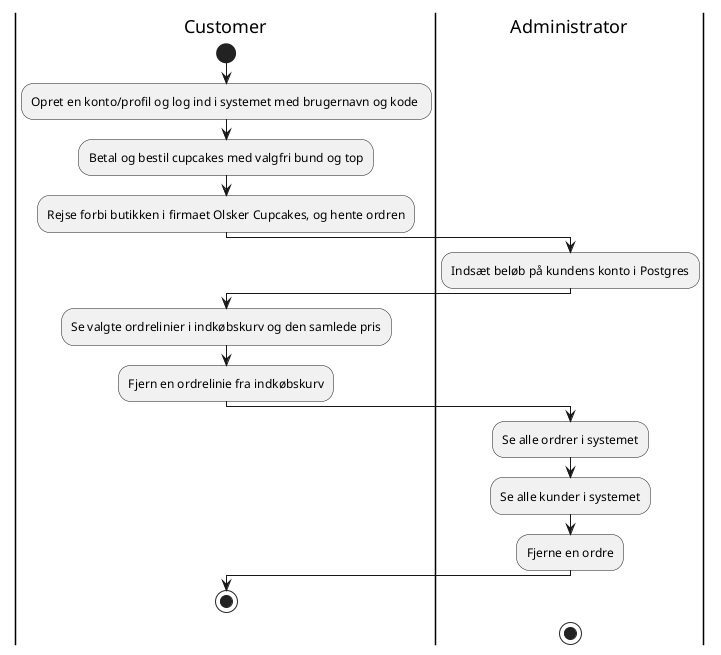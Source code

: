 @startuml
|Customer|
start
|Customer|
:Opret en konto/profil og log ind i systemet med brugernavn og kode ;
|Customer|
:Betal og bestil cupcakes med valgfri bund og top;
:Rejse forbi butikken i firmaet Olsker Cupcakes, og hente ordren;
|Customer|



|Administrator|
:Indsæt beløb på kundens konto i Postgres;
|Administrator|

|Customer|
:Se valgte ordrelinier i indkøbskurv og den samlede pris;
:Fjern en ordrelinie fra indkøbskurv;
|Customer|

|Administrator|
:Se alle ordrer i systemet;
:Se alle kunder i systemet;
:Fjerne en ordre;
|Administrator|

|Customer|
stop
|Administrator|
stop
@enduml